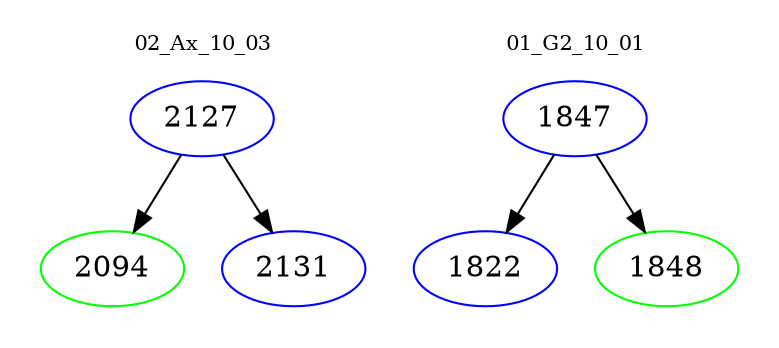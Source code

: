 digraph{
subgraph cluster_0 {
color = white
label = "02_Ax_10_03";
fontsize=10;
T0_2127 [label="2127", color="blue"]
T0_2127 -> T0_2094 [color="black"]
T0_2094 [label="2094", color="green"]
T0_2127 -> T0_2131 [color="black"]
T0_2131 [label="2131", color="blue"]
}
subgraph cluster_1 {
color = white
label = "01_G2_10_01";
fontsize=10;
T1_1847 [label="1847", color="blue"]
T1_1847 -> T1_1822 [color="black"]
T1_1822 [label="1822", color="blue"]
T1_1847 -> T1_1848 [color="black"]
T1_1848 [label="1848", color="green"]
}
}
